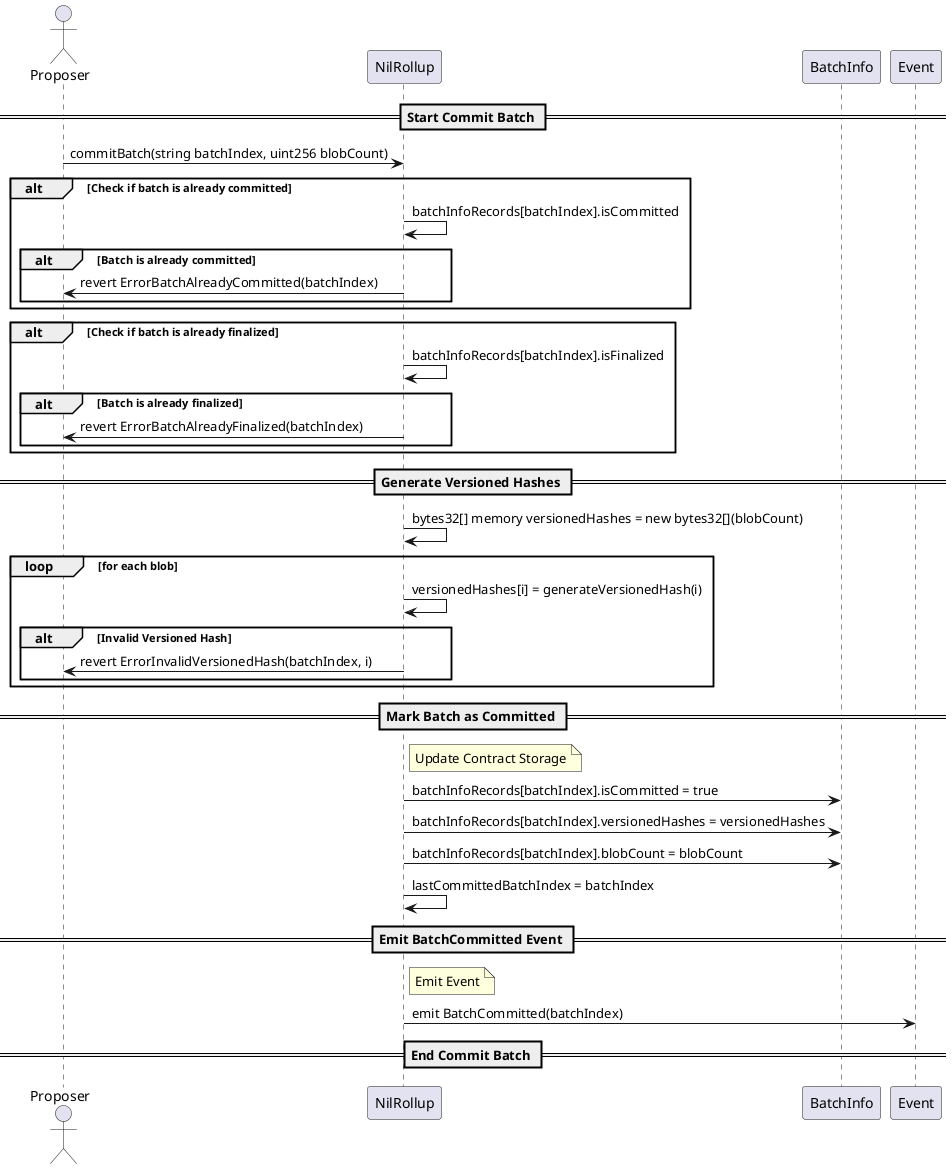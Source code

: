 @startuml
actor Proposer as proposer
participant NilRollup as nilRollup
participant BatchInfo as batchInfoRecords
participant Event as event

== Start Commit Batch ==
proposer -> nilRollup: commitBatch(string batchIndex, uint256 blobCount)

alt Check if batch is already committed
    nilRollup -> nilRollup: batchInfoRecords[batchIndex].isCommitted
    alt Batch is already committed
        nilRollup -> proposer: revert ErrorBatchAlreadyCommitted(batchIndex)
    end
end

alt Check if batch is already finalized
    nilRollup -> nilRollup: batchInfoRecords[batchIndex].isFinalized
    alt Batch is already finalized
        nilRollup -> proposer: revert ErrorBatchAlreadyFinalized(batchIndex)
    end
end

== Generate Versioned Hashes ==
nilRollup -> nilRollup: bytes32[] memory versionedHashes = new bytes32[](blobCount)
loop for each blob
    nilRollup -> nilRollup: versionedHashes[i] = generateVersionedHash(i)
    alt Invalid Versioned Hash
        nilRollup -> proposer: revert ErrorInvalidVersionedHash(batchIndex, i)
    end
end

== Mark Batch as Committed ==
note right of nilRollup: Update Contract Storage
nilRollup -> batchInfoRecords: batchInfoRecords[batchIndex].isCommitted = true
nilRollup -> batchInfoRecords: batchInfoRecords[batchIndex].versionedHashes = versionedHashes
nilRollup -> batchInfoRecords: batchInfoRecords[batchIndex].blobCount = blobCount
nilRollup -> nilRollup: lastCommittedBatchIndex = batchIndex

== Emit BatchCommitted Event ==
note right of nilRollup: Emit Event
nilRollup -> event: emit BatchCommitted(batchIndex)

== End Commit Batch ==
@enduml
